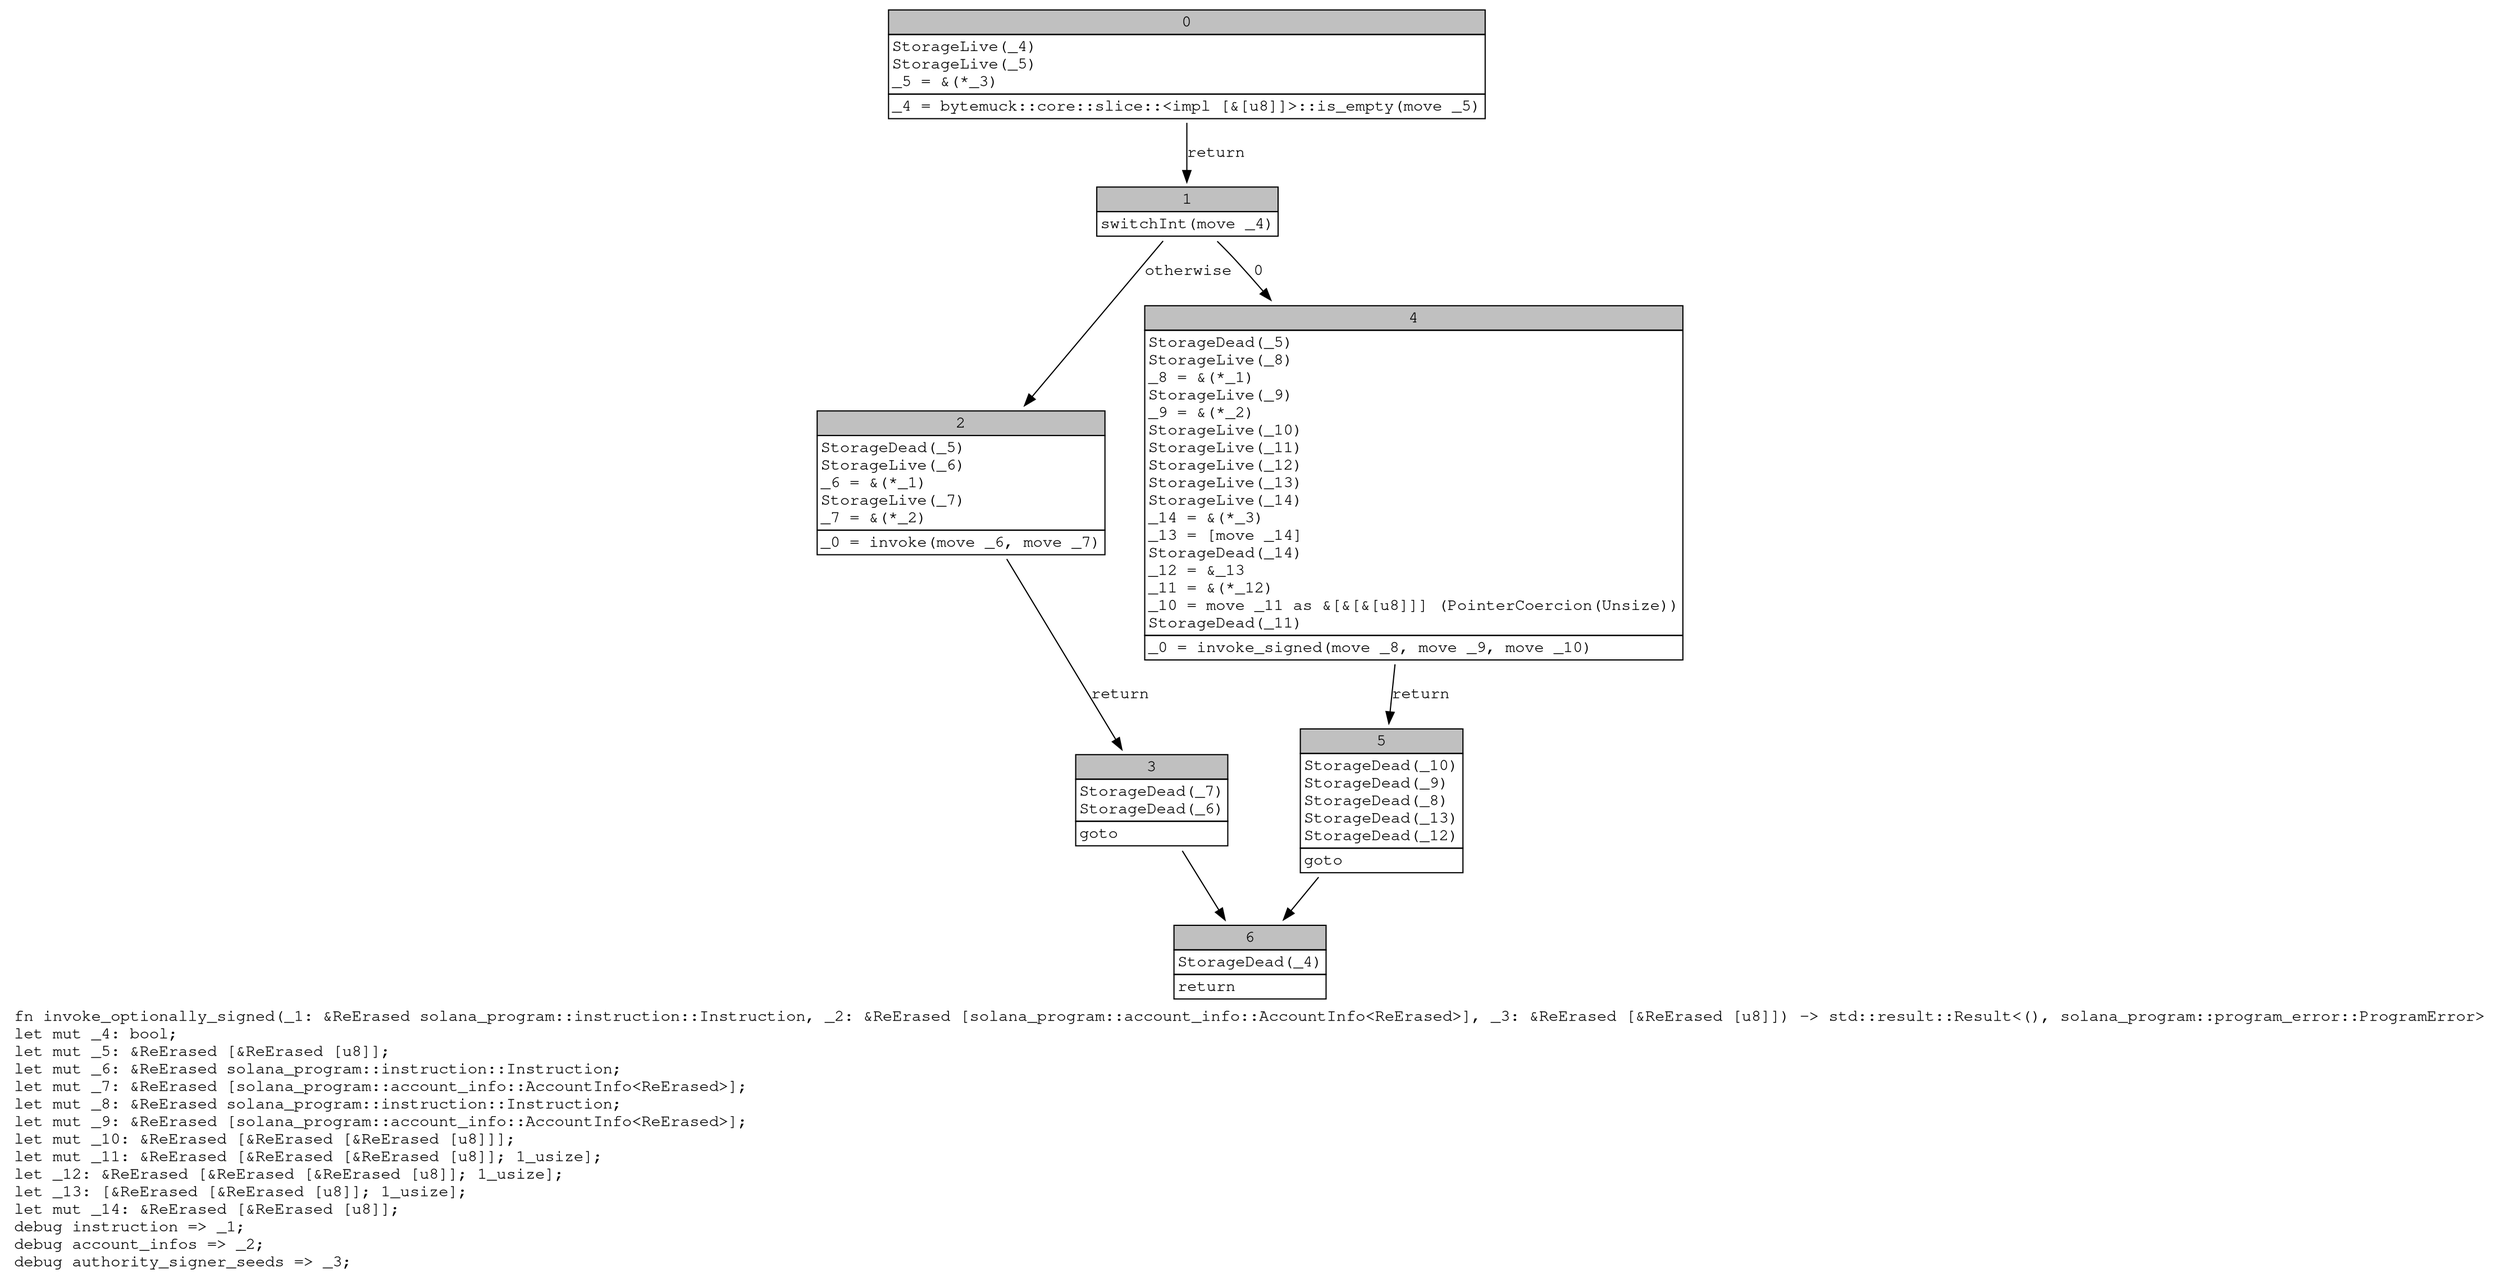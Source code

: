 digraph Mir_0_145 {
    graph [fontname="Courier, monospace"];
    node [fontname="Courier, monospace"];
    edge [fontname="Courier, monospace"];
    label=<fn invoke_optionally_signed(_1: &amp;ReErased solana_program::instruction::Instruction, _2: &amp;ReErased [solana_program::account_info::AccountInfo&lt;ReErased&gt;], _3: &amp;ReErased [&amp;ReErased [u8]]) -&gt; std::result::Result&lt;(), solana_program::program_error::ProgramError&gt;<br align="left"/>let mut _4: bool;<br align="left"/>let mut _5: &amp;ReErased [&amp;ReErased [u8]];<br align="left"/>let mut _6: &amp;ReErased solana_program::instruction::Instruction;<br align="left"/>let mut _7: &amp;ReErased [solana_program::account_info::AccountInfo&lt;ReErased&gt;];<br align="left"/>let mut _8: &amp;ReErased solana_program::instruction::Instruction;<br align="left"/>let mut _9: &amp;ReErased [solana_program::account_info::AccountInfo&lt;ReErased&gt;];<br align="left"/>let mut _10: &amp;ReErased [&amp;ReErased [&amp;ReErased [u8]]];<br align="left"/>let mut _11: &amp;ReErased [&amp;ReErased [&amp;ReErased [u8]]; 1_usize];<br align="left"/>let _12: &amp;ReErased [&amp;ReErased [&amp;ReErased [u8]]; 1_usize];<br align="left"/>let _13: [&amp;ReErased [&amp;ReErased [u8]]; 1_usize];<br align="left"/>let mut _14: &amp;ReErased [&amp;ReErased [u8]];<br align="left"/>debug instruction =&gt; _1;<br align="left"/>debug account_infos =&gt; _2;<br align="left"/>debug authority_signer_seeds =&gt; _3;<br align="left"/>>;
    bb0__0_145 [shape="none", label=<<table border="0" cellborder="1" cellspacing="0"><tr><td bgcolor="gray" align="center" colspan="1">0</td></tr><tr><td align="left" balign="left">StorageLive(_4)<br/>StorageLive(_5)<br/>_5 = &amp;(*_3)<br/></td></tr><tr><td align="left">_4 = bytemuck::core::slice::&lt;impl [&amp;[u8]]&gt;::is_empty(move _5)</td></tr></table>>];
    bb1__0_145 [shape="none", label=<<table border="0" cellborder="1" cellspacing="0"><tr><td bgcolor="gray" align="center" colspan="1">1</td></tr><tr><td align="left">switchInt(move _4)</td></tr></table>>];
    bb2__0_145 [shape="none", label=<<table border="0" cellborder="1" cellspacing="0"><tr><td bgcolor="gray" align="center" colspan="1">2</td></tr><tr><td align="left" balign="left">StorageDead(_5)<br/>StorageLive(_6)<br/>_6 = &amp;(*_1)<br/>StorageLive(_7)<br/>_7 = &amp;(*_2)<br/></td></tr><tr><td align="left">_0 = invoke(move _6, move _7)</td></tr></table>>];
    bb3__0_145 [shape="none", label=<<table border="0" cellborder="1" cellspacing="0"><tr><td bgcolor="gray" align="center" colspan="1">3</td></tr><tr><td align="left" balign="left">StorageDead(_7)<br/>StorageDead(_6)<br/></td></tr><tr><td align="left">goto</td></tr></table>>];
    bb4__0_145 [shape="none", label=<<table border="0" cellborder="1" cellspacing="0"><tr><td bgcolor="gray" align="center" colspan="1">4</td></tr><tr><td align="left" balign="left">StorageDead(_5)<br/>StorageLive(_8)<br/>_8 = &amp;(*_1)<br/>StorageLive(_9)<br/>_9 = &amp;(*_2)<br/>StorageLive(_10)<br/>StorageLive(_11)<br/>StorageLive(_12)<br/>StorageLive(_13)<br/>StorageLive(_14)<br/>_14 = &amp;(*_3)<br/>_13 = [move _14]<br/>StorageDead(_14)<br/>_12 = &amp;_13<br/>_11 = &amp;(*_12)<br/>_10 = move _11 as &amp;[&amp;[&amp;[u8]]] (PointerCoercion(Unsize))<br/>StorageDead(_11)<br/></td></tr><tr><td align="left">_0 = invoke_signed(move _8, move _9, move _10)</td></tr></table>>];
    bb5__0_145 [shape="none", label=<<table border="0" cellborder="1" cellspacing="0"><tr><td bgcolor="gray" align="center" colspan="1">5</td></tr><tr><td align="left" balign="left">StorageDead(_10)<br/>StorageDead(_9)<br/>StorageDead(_8)<br/>StorageDead(_13)<br/>StorageDead(_12)<br/></td></tr><tr><td align="left">goto</td></tr></table>>];
    bb6__0_145 [shape="none", label=<<table border="0" cellborder="1" cellspacing="0"><tr><td bgcolor="gray" align="center" colspan="1">6</td></tr><tr><td align="left" balign="left">StorageDead(_4)<br/></td></tr><tr><td align="left">return</td></tr></table>>];
    bb0__0_145 -> bb1__0_145 [label="return"];
    bb1__0_145 -> bb4__0_145 [label="0"];
    bb1__0_145 -> bb2__0_145 [label="otherwise"];
    bb2__0_145 -> bb3__0_145 [label="return"];
    bb3__0_145 -> bb6__0_145 [label=""];
    bb4__0_145 -> bb5__0_145 [label="return"];
    bb5__0_145 -> bb6__0_145 [label=""];
}
